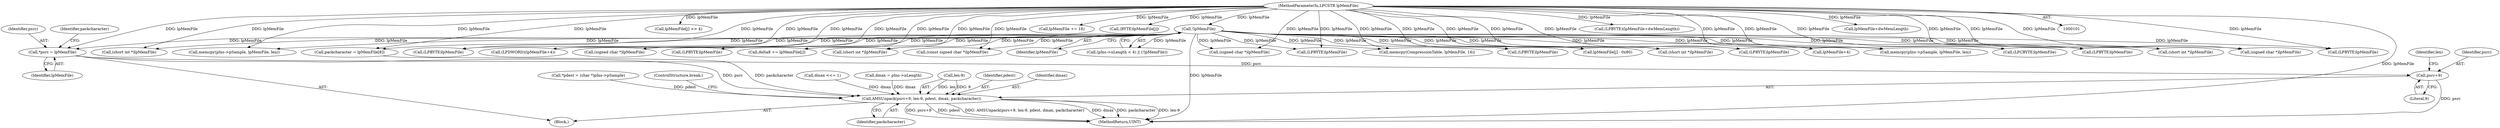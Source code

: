 digraph "0_gstreamer_bc2cdd57d549ab3ba59782e9b395d0cd683fd3ac@pointer" {
"1001176" [label="(Call,*psrc = lpMemFile)"];
"1000129" [label="(Call,!lpMemFile)"];
"1000104" [label="(MethodParameterIn,LPCSTR lpMemFile)"];
"1001224" [label="(Call,AMSUnpack(psrc+9, len-9, pdest, dmax, packcharacter))"];
"1001225" [label="(Call,psrc+9)"];
"1001221" [label="(Call,dmax <<= 1)"];
"1001177" [label="(Identifier,psrc)"];
"1000130" [label="(Identifier,lpMemFile)"];
"1000265" [label="(Call,(const signed char *)lpMemFile)"];
"1001210" [label="(Call,dmax = pIns->nLength)"];
"1000466" [label="(Call,memcpy(pIns->pSample, lpMemFile, len))"];
"1001180" [label="(Call,packcharacter = lpMemFile[8])"];
"1001229" [label="(Identifier,len)"];
"1001565" [label="(Call,(LPBYTE)lpMemFile)"];
"1000355" [label="(Call,lpMemFile[j] >> 4)"];
"1001233" [label="(Identifier,packcharacter)"];
"1001197" [label="(Call,(LPDWORD)(lpMemFile+4))"];
"1001228" [label="(Call,len-9)"];
"1000537" [label="(Call,(signed char *)lpMemFile)"];
"1001181" [label="(Identifier,packcharacter)"];
"1001227" [label="(Literal,9)"];
"1001176" [label="(Call,*psrc = lpMemFile)"];
"1001225" [label="(Call,psrc+9)"];
"1001015" [label="(Call,(LPBYTE)lpMemFile)"];
"1001178" [label="(Identifier,lpMemFile)"];
"1001272" [label="(Call,delta8 += lpMemFile[j])"];
"1001231" [label="(Identifier,pdest)"];
"1001226" [label="(Identifier,psrc)"];
"1001106" [label="(Call,(short int *)lpMemFile)"];
"1001199" [label="(Call,lpMemFile+4)"];
"1000123" [label="(Call,(pIns->nLength < 4) || (!lpMemFile))"];
"1000129" [label="(Call,!lpMemFile)"];
"1000957" [label="(Call,(LPBYTE)lpMemFile)"];
"1000318" [label="(Call,lpMemFile += 16)"];
"1000345" [label="(Call,(BYTE)lpMemFile[j])"];
"1001500" [label="(Call,(LPBYTE)lpMemFile)"];
"1002045" [label="(MethodReturn,UINT)"];
"1001232" [label="(Identifier,dmax)"];
"1002009" [label="(Call,memcpy(pIns->pSample, lpMemFile, len))"];
"1000238" [label="(Call,lpMemFile[j] - 0x80)"];
"1001186" [label="(Call,*pdest = (char *)pIns->pSample)"];
"1001335" [label="(Call,(LPBYTE)lpMemFile)"];
"1001738" [label="(Call,(LPBYTE)lpMemFile)"];
"1000592" [label="(Call,(short int *)lpMemFile)"];
"1001923" [label="(Call,(LPCBYTE)lpMemFile)"];
"1001174" [label="(Block,)"];
"1001506" [label="(Call,(LPBYTE)(lpMemFile+dwMemLength))"];
"1001224" [label="(Call,AMSUnpack(psrc+9, len-9, pdest, dmax, packcharacter))"];
"1000972" [label="(Call,(LPBYTE)lpMemFile)"];
"1001234" [label="(ControlStructure,break;)"];
"1000643" [label="(Call,(signed char *)lpMemFile)"];
"1000104" [label="(MethodParameterIn,LPCSTR lpMemFile)"];
"1000314" [label="(Call,memcpy(CompressionTable, lpMemFile, 16))"];
"1001508" [label="(Call,lpMemFile+dwMemLength)"];
"1000844" [label="(Call,(short int *)lpMemFile)"];
"1000729" [label="(Call,(signed char *)lpMemFile)"];
"1000420" [label="(Call,(short int *)lpMemFile)"];
"1001176" -> "1001174"  [label="AST: "];
"1001176" -> "1001178"  [label="CFG: "];
"1001177" -> "1001176"  [label="AST: "];
"1001178" -> "1001176"  [label="AST: "];
"1001181" -> "1001176"  [label="CFG: "];
"1000129" -> "1001176"  [label="DDG: lpMemFile"];
"1000104" -> "1001176"  [label="DDG: lpMemFile"];
"1001176" -> "1001224"  [label="DDG: psrc"];
"1001176" -> "1001225"  [label="DDG: psrc"];
"1000129" -> "1000123"  [label="AST: "];
"1000129" -> "1000130"  [label="CFG: "];
"1000130" -> "1000129"  [label="AST: "];
"1000123" -> "1000129"  [label="CFG: "];
"1000129" -> "1002045"  [label="DDG: lpMemFile"];
"1000129" -> "1000123"  [label="DDG: lpMemFile"];
"1000104" -> "1000129"  [label="DDG: lpMemFile"];
"1000129" -> "1000238"  [label="DDG: lpMemFile"];
"1000129" -> "1000265"  [label="DDG: lpMemFile"];
"1000129" -> "1000314"  [label="DDG: lpMemFile"];
"1000129" -> "1000420"  [label="DDG: lpMemFile"];
"1000129" -> "1000466"  [label="DDG: lpMemFile"];
"1000129" -> "1000537"  [label="DDG: lpMemFile"];
"1000129" -> "1000592"  [label="DDG: lpMemFile"];
"1000129" -> "1000643"  [label="DDG: lpMemFile"];
"1000129" -> "1000729"  [label="DDG: lpMemFile"];
"1000129" -> "1000844"  [label="DDG: lpMemFile"];
"1000129" -> "1000957"  [label="DDG: lpMemFile"];
"1000129" -> "1000972"  [label="DDG: lpMemFile"];
"1000129" -> "1001015"  [label="DDG: lpMemFile"];
"1000129" -> "1001106"  [label="DDG: lpMemFile"];
"1000129" -> "1001180"  [label="DDG: lpMemFile"];
"1000129" -> "1001197"  [label="DDG: lpMemFile"];
"1000129" -> "1001199"  [label="DDG: lpMemFile"];
"1000129" -> "1001272"  [label="DDG: lpMemFile"];
"1000129" -> "1001335"  [label="DDG: lpMemFile"];
"1000129" -> "1001500"  [label="DDG: lpMemFile"];
"1000129" -> "1001565"  [label="DDG: lpMemFile"];
"1000129" -> "1001738"  [label="DDG: lpMemFile"];
"1000129" -> "1001923"  [label="DDG: lpMemFile"];
"1000129" -> "1002009"  [label="DDG: lpMemFile"];
"1000104" -> "1000101"  [label="AST: "];
"1000104" -> "1002045"  [label="DDG: lpMemFile"];
"1000104" -> "1000238"  [label="DDG: lpMemFile"];
"1000104" -> "1000265"  [label="DDG: lpMemFile"];
"1000104" -> "1000314"  [label="DDG: lpMemFile"];
"1000104" -> "1000318"  [label="DDG: lpMemFile"];
"1000104" -> "1000345"  [label="DDG: lpMemFile"];
"1000104" -> "1000355"  [label="DDG: lpMemFile"];
"1000104" -> "1000420"  [label="DDG: lpMemFile"];
"1000104" -> "1000466"  [label="DDG: lpMemFile"];
"1000104" -> "1000537"  [label="DDG: lpMemFile"];
"1000104" -> "1000592"  [label="DDG: lpMemFile"];
"1000104" -> "1000643"  [label="DDG: lpMemFile"];
"1000104" -> "1000729"  [label="DDG: lpMemFile"];
"1000104" -> "1000844"  [label="DDG: lpMemFile"];
"1000104" -> "1000957"  [label="DDG: lpMemFile"];
"1000104" -> "1000972"  [label="DDG: lpMemFile"];
"1000104" -> "1001015"  [label="DDG: lpMemFile"];
"1000104" -> "1001106"  [label="DDG: lpMemFile"];
"1000104" -> "1001180"  [label="DDG: lpMemFile"];
"1000104" -> "1001197"  [label="DDG: lpMemFile"];
"1000104" -> "1001199"  [label="DDG: lpMemFile"];
"1000104" -> "1001272"  [label="DDG: lpMemFile"];
"1000104" -> "1001335"  [label="DDG: lpMemFile"];
"1000104" -> "1001500"  [label="DDG: lpMemFile"];
"1000104" -> "1001506"  [label="DDG: lpMemFile"];
"1000104" -> "1001508"  [label="DDG: lpMemFile"];
"1000104" -> "1001565"  [label="DDG: lpMemFile"];
"1000104" -> "1001738"  [label="DDG: lpMemFile"];
"1000104" -> "1001923"  [label="DDG: lpMemFile"];
"1000104" -> "1002009"  [label="DDG: lpMemFile"];
"1001224" -> "1001174"  [label="AST: "];
"1001224" -> "1001233"  [label="CFG: "];
"1001225" -> "1001224"  [label="AST: "];
"1001228" -> "1001224"  [label="AST: "];
"1001231" -> "1001224"  [label="AST: "];
"1001232" -> "1001224"  [label="AST: "];
"1001233" -> "1001224"  [label="AST: "];
"1001234" -> "1001224"  [label="CFG: "];
"1001224" -> "1002045"  [label="DDG: dmax"];
"1001224" -> "1002045"  [label="DDG: packcharacter"];
"1001224" -> "1002045"  [label="DDG: len-9"];
"1001224" -> "1002045"  [label="DDG: psrc+9"];
"1001224" -> "1002045"  [label="DDG: pdest"];
"1001224" -> "1002045"  [label="DDG: AMSUnpack(psrc+9, len-9, pdest, dmax, packcharacter)"];
"1001228" -> "1001224"  [label="DDG: len"];
"1001228" -> "1001224"  [label="DDG: 9"];
"1001186" -> "1001224"  [label="DDG: pdest"];
"1001210" -> "1001224"  [label="DDG: dmax"];
"1001221" -> "1001224"  [label="DDG: dmax"];
"1001180" -> "1001224"  [label="DDG: packcharacter"];
"1001225" -> "1001227"  [label="CFG: "];
"1001226" -> "1001225"  [label="AST: "];
"1001227" -> "1001225"  [label="AST: "];
"1001229" -> "1001225"  [label="CFG: "];
"1001225" -> "1002045"  [label="DDG: psrc"];
}
